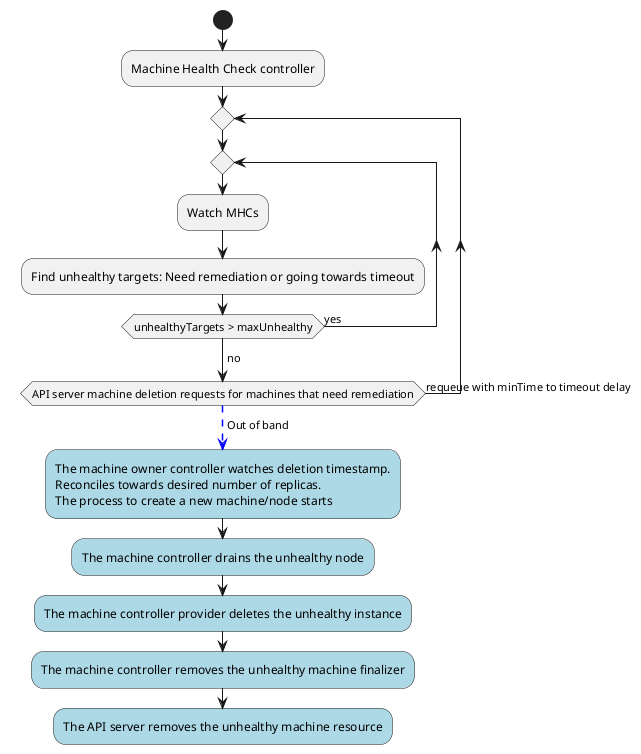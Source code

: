 @startuml
start;
:Machine Health Check controller;
repeat
  repeat
    :Watch MHCs;
    :Find unhealthy targets: Need remediation or going towards timeout;
  repeat while (unhealthyTargets > maxUnhealthy) is (yes)
  -> no;
repeat while (API server machine deletion requests for machines that need remediation) is (requeue with minTime to timeout delay)

-[#blue,dashed]-> Out of band;
#LightBlue:The machine owner controller watches deletion timestamp.
Reconciles towards desired number of replicas.
The process to create a new machine/node starts;
#LightBlue:The machine controller drains the unhealthy node;
#LightBlue:The machine controller provider deletes the unhealthy instance;
#LightBlue:The machine controller removes the unhealthy machine finalizer;
#LightBlue:The API server removes the unhealthy machine resource;
@enduml
